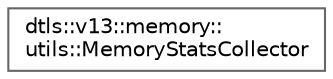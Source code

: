 digraph "Graphical Class Hierarchy"
{
 // LATEX_PDF_SIZE
  bgcolor="transparent";
  edge [fontname=Helvetica,fontsize=10,labelfontname=Helvetica,labelfontsize=10];
  node [fontname=Helvetica,fontsize=10,shape=box,height=0.2,width=0.4];
  rankdir="LR";
  Node0 [id="Node000000",label="dtls::v13::memory::\lutils::MemoryStatsCollector",height=0.2,width=0.4,color="grey40", fillcolor="white", style="filled",URL="$classdtls_1_1v13_1_1memory_1_1utils_1_1MemoryStatsCollector.html",tooltip=" "];
}
